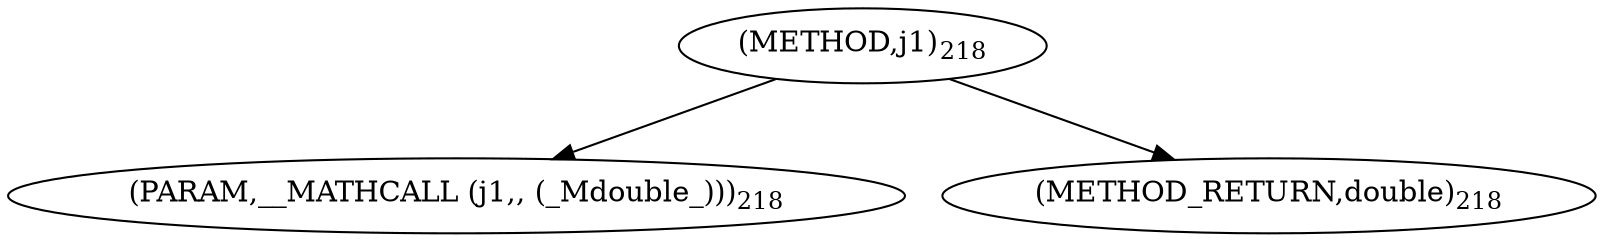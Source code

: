 digraph "j1" {  
"6348" [label = <(METHOD,j1)<SUB>218</SUB>> ]
"6349" [label = <(PARAM,__MATHCALL (j1,, (_Mdouble_)))<SUB>218</SUB>> ]
"6350" [label = <(METHOD_RETURN,double)<SUB>218</SUB>> ]
  "6348" -> "6349" 
  "6348" -> "6350" 
}

